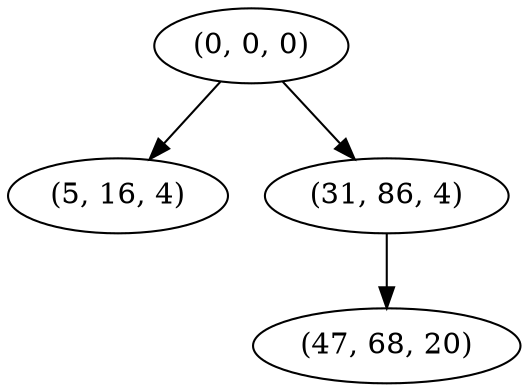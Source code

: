 digraph tree {
    "(0, 0, 0)";
    "(5, 16, 4)";
    "(31, 86, 4)";
    "(47, 68, 20)";
    "(0, 0, 0)" -> "(5, 16, 4)";
    "(0, 0, 0)" -> "(31, 86, 4)";
    "(31, 86, 4)" -> "(47, 68, 20)";
}
